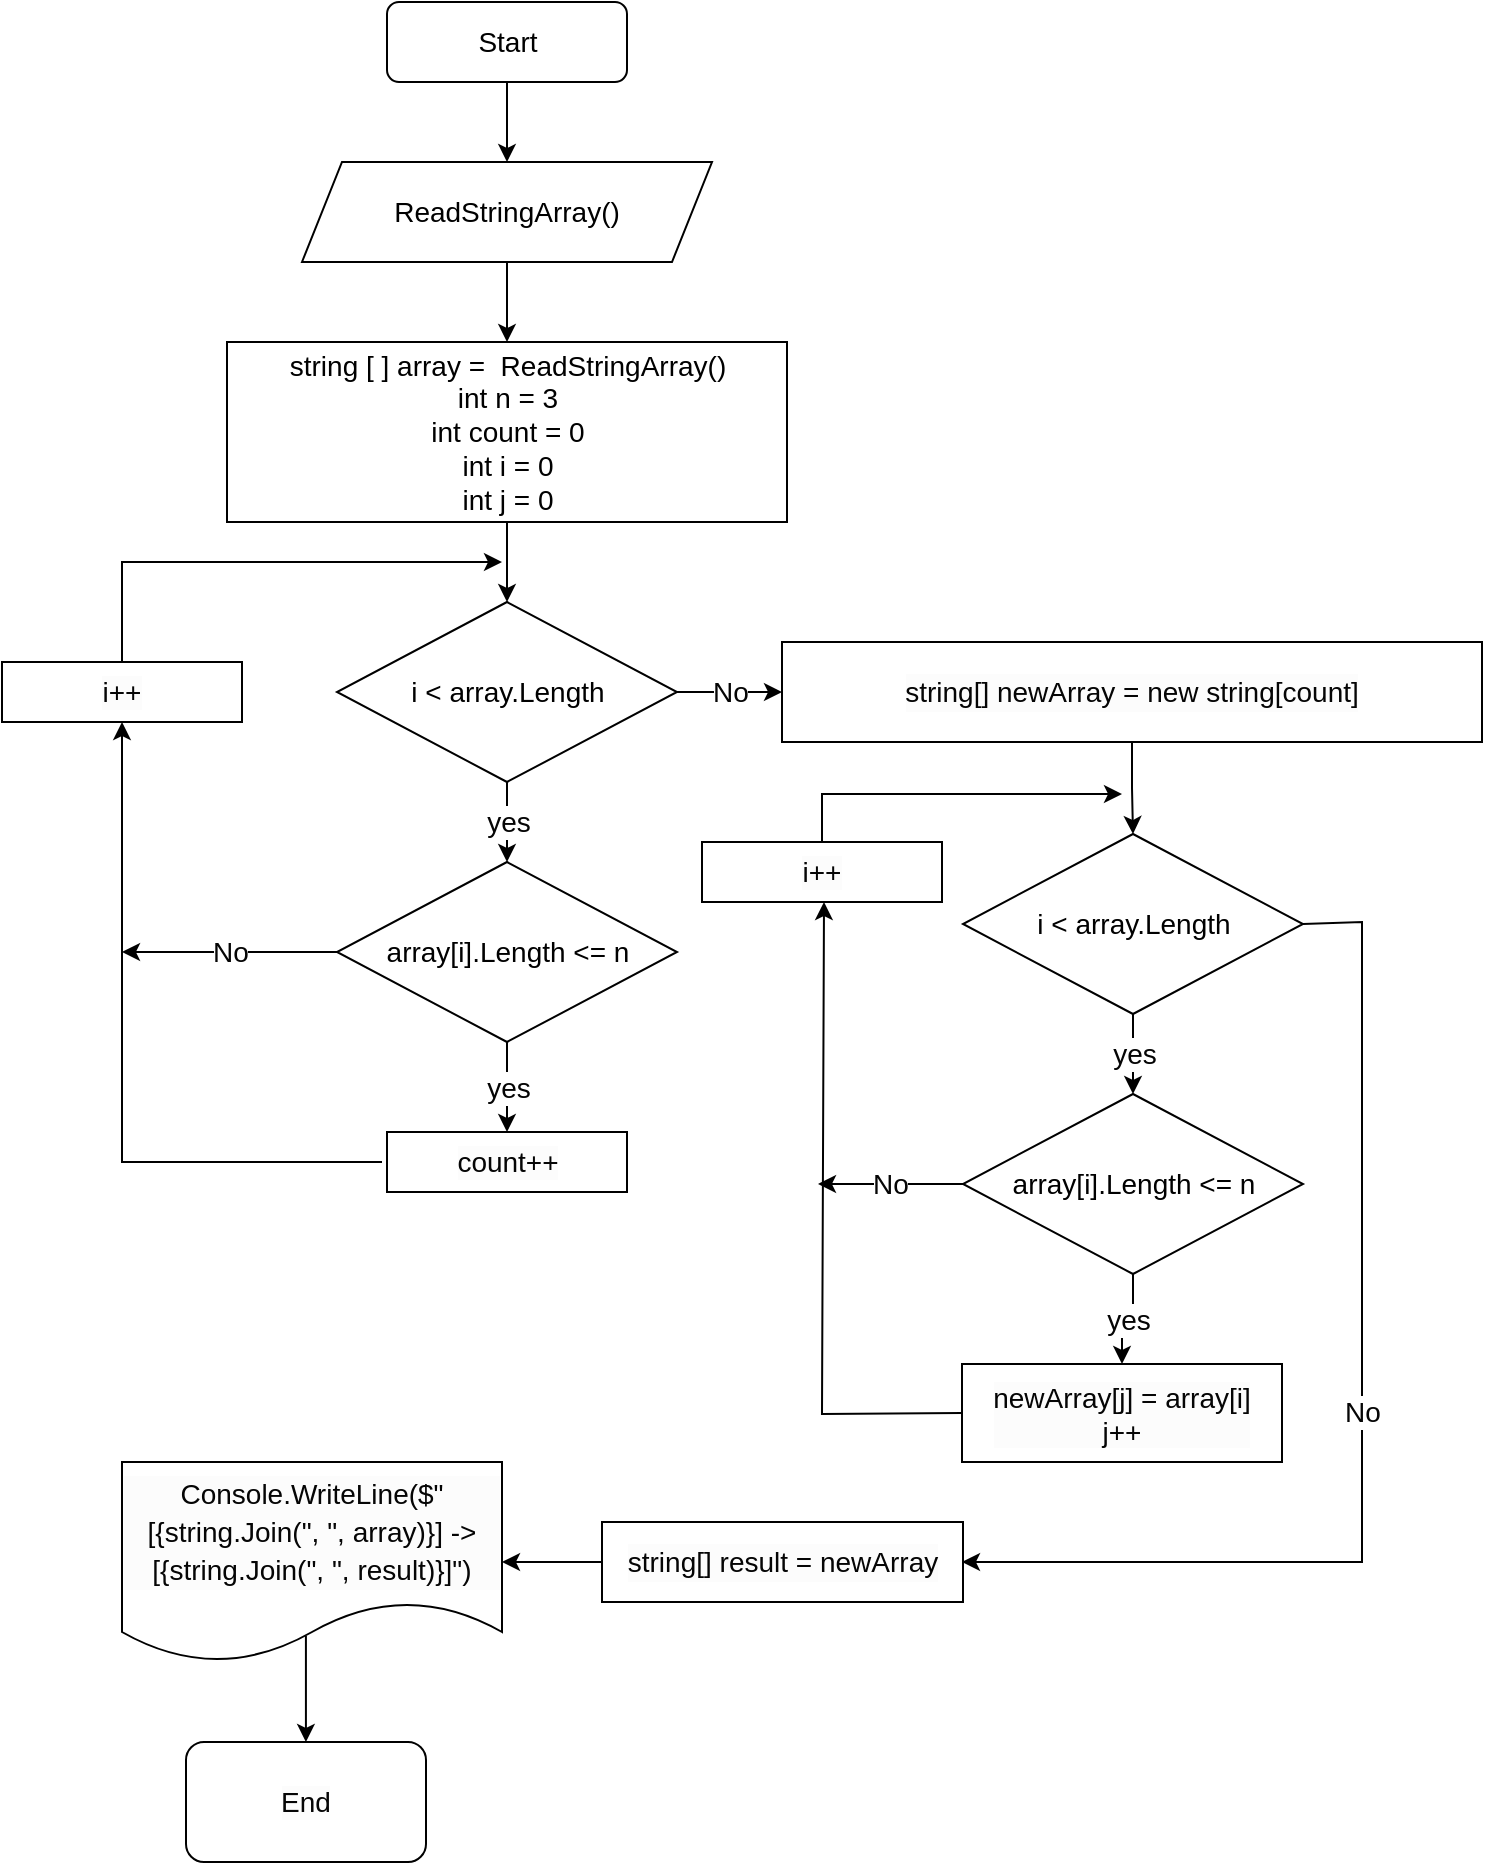 <mxfile version="20.6.2" type="device"><diagram id="1EESD_9UcC5j1xaY-fL7" name="Страница 1"><mxGraphModel dx="782" dy="778" grid="1" gridSize="10" guides="1" tooltips="1" connect="1" arrows="1" fold="1" page="1" pageScale="1" pageWidth="827" pageHeight="1169" math="0" shadow="0"><root><mxCell id="0"/><mxCell id="1" parent="0"/><mxCell id="hSgvVKo1rh4p4yExwH4e-3" value="" style="edgeStyle=orthogonalEdgeStyle;rounded=0;orthogonalLoop=1;jettySize=auto;html=1;" edge="1" parent="1" source="hSgvVKo1rh4p4yExwH4e-1" target="hSgvVKo1rh4p4yExwH4e-2"><mxGeometry relative="1" as="geometry"/></mxCell><mxCell id="hSgvVKo1rh4p4yExwH4e-1" value="&lt;font style=&quot;font-size: 14px;&quot;&gt;Start&lt;/font&gt;" style="rounded=1;whiteSpace=wrap;html=1;" vertex="1" parent="1"><mxGeometry x="232.5" y="20" width="120" height="40" as="geometry"/></mxCell><mxCell id="hSgvVKo1rh4p4yExwH4e-7" value="" style="edgeStyle=orthogonalEdgeStyle;rounded=0;orthogonalLoop=1;jettySize=auto;html=1;fontSize=14;" edge="1" parent="1" source="hSgvVKo1rh4p4yExwH4e-2" target="hSgvVKo1rh4p4yExwH4e-6"><mxGeometry relative="1" as="geometry"/></mxCell><mxCell id="hSgvVKo1rh4p4yExwH4e-2" value="&lt;font style=&quot;font-size: 14px;&quot;&gt;ReadStringArray()&lt;br&gt;&lt;/font&gt;" style="shape=parallelogram;perimeter=parallelogramPerimeter;whiteSpace=wrap;html=1;fixedSize=1;" vertex="1" parent="1"><mxGeometry x="190" y="100" width="205" height="50" as="geometry"/></mxCell><mxCell id="hSgvVKo1rh4p4yExwH4e-9" value="" style="edgeStyle=orthogonalEdgeStyle;rounded=0;orthogonalLoop=1;jettySize=auto;html=1;fontSize=14;fontColor=#050505;" edge="1" parent="1" source="hSgvVKo1rh4p4yExwH4e-6" target="hSgvVKo1rh4p4yExwH4e-8"><mxGeometry relative="1" as="geometry"/></mxCell><mxCell id="hSgvVKo1rh4p4yExwH4e-6" value="string [ ] array =&amp;nbsp;&amp;nbsp;ReadStringArray()&lt;br&gt;int n = 3&lt;br&gt;int count = 0&lt;br&gt;int i = 0&lt;br&gt;int j = 0" style="rounded=0;whiteSpace=wrap;html=1;fontSize=14;" vertex="1" parent="1"><mxGeometry x="152.5" y="190" width="280" height="90" as="geometry"/></mxCell><mxCell id="hSgvVKo1rh4p4yExwH4e-13" value="yes" style="edgeStyle=orthogonalEdgeStyle;rounded=0;orthogonalLoop=1;jettySize=auto;html=1;fontSize=14;fontColor=#050505;" edge="1" parent="1" source="hSgvVKo1rh4p4yExwH4e-8" target="hSgvVKo1rh4p4yExwH4e-12"><mxGeometry relative="1" as="geometry"/></mxCell><mxCell id="hSgvVKo1rh4p4yExwH4e-22" value="No" style="edgeStyle=orthogonalEdgeStyle;rounded=0;orthogonalLoop=1;jettySize=auto;html=1;fontSize=14;fontColor=#050505;" edge="1" parent="1" source="hSgvVKo1rh4p4yExwH4e-8" target="hSgvVKo1rh4p4yExwH4e-21"><mxGeometry relative="1" as="geometry"/></mxCell><mxCell id="hSgvVKo1rh4p4yExwH4e-8" value="&lt;div style=&quot;line-height: 19px;&quot;&gt;i &amp;lt; array.Length&lt;/div&gt;" style="rhombus;whiteSpace=wrap;html=1;fontSize=14;" vertex="1" parent="1"><mxGeometry x="207.5" y="320" width="170" height="90" as="geometry"/></mxCell><mxCell id="hSgvVKo1rh4p4yExwH4e-15" value="yes" style="edgeStyle=orthogonalEdgeStyle;rounded=0;orthogonalLoop=1;jettySize=auto;html=1;fontSize=14;fontColor=#050505;" edge="1" parent="1" source="hSgvVKo1rh4p4yExwH4e-12" target="hSgvVKo1rh4p4yExwH4e-14"><mxGeometry relative="1" as="geometry"/></mxCell><mxCell id="hSgvVKo1rh4p4yExwH4e-12" value="&lt;div style=&quot;line-height: 19px;&quot;&gt;&lt;div style=&quot;line-height: 19px;&quot;&gt;array[i].Length &amp;lt;= n&lt;/div&gt;&lt;/div&gt;" style="rhombus;whiteSpace=wrap;html=1;fontSize=14;" vertex="1" parent="1"><mxGeometry x="207.5" y="450" width="170" height="90" as="geometry"/></mxCell><mxCell id="hSgvVKo1rh4p4yExwH4e-14" value="count++&lt;br&gt;" style="rounded=0;whiteSpace=wrap;html=1;labelBackgroundColor=#FCFCFC;fontSize=14;fontColor=#050505;" vertex="1" parent="1"><mxGeometry x="232.5" y="585" width="120" height="30" as="geometry"/></mxCell><mxCell id="hSgvVKo1rh4p4yExwH4e-16" value="i++" style="rounded=0;whiteSpace=wrap;html=1;labelBackgroundColor=#FCFCFC;fontSize=14;fontColor=#050505;" vertex="1" parent="1"><mxGeometry x="40" y="350" width="120" height="30" as="geometry"/></mxCell><mxCell id="hSgvVKo1rh4p4yExwH4e-18" value="" style="endArrow=classic;html=1;rounded=0;fontSize=14;fontColor=#050505;entryX=0.5;entryY=1;entryDx=0;entryDy=0;" edge="1" parent="1" target="hSgvVKo1rh4p4yExwH4e-16"><mxGeometry width="50" height="50" relative="1" as="geometry"><mxPoint x="230" y="600" as="sourcePoint"/><mxPoint x="310" y="550" as="targetPoint"/><Array as="points"><mxPoint x="100" y="600"/></Array></mxGeometry></mxCell><mxCell id="hSgvVKo1rh4p4yExwH4e-19" value="No" style="endArrow=classic;html=1;rounded=0;fontSize=14;fontColor=#050505;exitX=0;exitY=0.5;exitDx=0;exitDy=0;" edge="1" parent="1" source="hSgvVKo1rh4p4yExwH4e-12"><mxGeometry width="50" height="50" relative="1" as="geometry"><mxPoint x="260" y="600" as="sourcePoint"/><mxPoint x="100" y="495" as="targetPoint"/></mxGeometry></mxCell><mxCell id="hSgvVKo1rh4p4yExwH4e-20" value="" style="endArrow=classic;html=1;rounded=0;fontSize=14;fontColor=#050505;exitX=0.5;exitY=0;exitDx=0;exitDy=0;" edge="1" parent="1" source="hSgvVKo1rh4p4yExwH4e-16"><mxGeometry width="50" height="50" relative="1" as="geometry"><mxPoint x="260" y="600" as="sourcePoint"/><mxPoint x="290" y="300" as="targetPoint"/><Array as="points"><mxPoint x="100" y="300"/></Array></mxGeometry></mxCell><mxCell id="hSgvVKo1rh4p4yExwH4e-33" value="" style="edgeStyle=orthogonalEdgeStyle;rounded=0;orthogonalLoop=1;jettySize=auto;html=1;fontSize=14;fontColor=#050505;" edge="1" parent="1" source="hSgvVKo1rh4p4yExwH4e-21" target="hSgvVKo1rh4p4yExwH4e-25"><mxGeometry relative="1" as="geometry"/></mxCell><mxCell id="hSgvVKo1rh4p4yExwH4e-21" value="&lt;div style=&quot;line-height: 19px;&quot;&gt;string[] newArray = new string[count]&lt;/div&gt;" style="rounded=0;whiteSpace=wrap;html=1;labelBackgroundColor=#FCFCFC;fontSize=14;fontColor=#050505;" vertex="1" parent="1"><mxGeometry x="430" y="340" width="350" height="50" as="geometry"/></mxCell><mxCell id="hSgvVKo1rh4p4yExwH4e-23" value="yes" style="edgeStyle=orthogonalEdgeStyle;rounded=0;orthogonalLoop=1;jettySize=auto;html=1;fontSize=14;fontColor=#050505;" edge="1" parent="1" source="hSgvVKo1rh4p4yExwH4e-25" target="hSgvVKo1rh4p4yExwH4e-27"><mxGeometry relative="1" as="geometry"/></mxCell><mxCell id="hSgvVKo1rh4p4yExwH4e-25" value="&lt;div style=&quot;line-height: 19px;&quot;&gt;i &amp;lt; array.Length&lt;/div&gt;" style="rhombus;whiteSpace=wrap;html=1;fontSize=14;" vertex="1" parent="1"><mxGeometry x="520.5" y="436" width="170" height="90" as="geometry"/></mxCell><mxCell id="hSgvVKo1rh4p4yExwH4e-26" value="yes" style="edgeStyle=orthogonalEdgeStyle;rounded=0;orthogonalLoop=1;jettySize=auto;html=1;fontSize=14;fontColor=#050505;" edge="1" parent="1" source="hSgvVKo1rh4p4yExwH4e-27" target="hSgvVKo1rh4p4yExwH4e-28"><mxGeometry relative="1" as="geometry"/></mxCell><mxCell id="hSgvVKo1rh4p4yExwH4e-27" value="&lt;div style=&quot;line-height: 19px;&quot;&gt;&lt;div style=&quot;line-height: 19px;&quot;&gt;array[i].Length &amp;lt;= n&lt;/div&gt;&lt;/div&gt;" style="rhombus;whiteSpace=wrap;html=1;fontSize=14;" vertex="1" parent="1"><mxGeometry x="520.5" y="566" width="170" height="90" as="geometry"/></mxCell><mxCell id="hSgvVKo1rh4p4yExwH4e-28" value="newArray[j] = array[i]&lt;br&gt;j++" style="rounded=0;whiteSpace=wrap;html=1;labelBackgroundColor=#FCFCFC;fontSize=14;fontColor=#050505;" vertex="1" parent="1"><mxGeometry x="520" y="701" width="160" height="49" as="geometry"/></mxCell><mxCell id="hSgvVKo1rh4p4yExwH4e-29" value="i++" style="rounded=0;whiteSpace=wrap;html=1;labelBackgroundColor=#FCFCFC;fontSize=14;fontColor=#050505;" vertex="1" parent="1"><mxGeometry x="390" y="440" width="120" height="30" as="geometry"/></mxCell><mxCell id="hSgvVKo1rh4p4yExwH4e-30" value="" style="endArrow=classic;html=1;rounded=0;fontSize=14;fontColor=#050505;entryX=0.5;entryY=1;entryDx=0;entryDy=0;exitX=0;exitY=0.5;exitDx=0;exitDy=0;" edge="1" parent="1" source="hSgvVKo1rh4p4yExwH4e-28"><mxGeometry width="50" height="50" relative="1" as="geometry"><mxPoint x="544" y="716" as="sourcePoint"/><mxPoint x="451" y="470" as="targetPoint"/><Array as="points"><mxPoint x="450" y="726"/></Array></mxGeometry></mxCell><mxCell id="hSgvVKo1rh4p4yExwH4e-31" value="No" style="endArrow=classic;html=1;rounded=0;fontSize=14;fontColor=#050505;exitX=0;exitY=0.5;exitDx=0;exitDy=0;" edge="1" parent="1" source="hSgvVKo1rh4p4yExwH4e-27"><mxGeometry width="50" height="50" relative="1" as="geometry"><mxPoint x="573" y="716" as="sourcePoint"/><mxPoint x="448" y="611" as="targetPoint"/></mxGeometry></mxCell><mxCell id="hSgvVKo1rh4p4yExwH4e-32" value="" style="endArrow=classic;html=1;rounded=0;fontSize=14;fontColor=#050505;exitX=0.5;exitY=0;exitDx=0;exitDy=0;" edge="1" parent="1" source="hSgvVKo1rh4p4yExwH4e-29"><mxGeometry width="50" height="50" relative="1" as="geometry"><mxPoint x="448" y="440" as="sourcePoint"/><mxPoint x="600" y="416" as="targetPoint"/><Array as="points"><mxPoint x="450" y="416"/></Array></mxGeometry></mxCell><mxCell id="hSgvVKo1rh4p4yExwH4e-34" style="edgeStyle=orthogonalEdgeStyle;rounded=0;orthogonalLoop=1;jettySize=auto;html=1;exitX=0.5;exitY=1;exitDx=0;exitDy=0;fontSize=14;fontColor=#050505;" edge="1" parent="1" source="hSgvVKo1rh4p4yExwH4e-28" target="hSgvVKo1rh4p4yExwH4e-28"><mxGeometry relative="1" as="geometry"/></mxCell><mxCell id="hSgvVKo1rh4p4yExwH4e-37" value="No" style="endArrow=classic;html=1;rounded=0;fontSize=14;fontColor=#050505;exitX=1;exitY=0.5;exitDx=0;exitDy=0;" edge="1" parent="1" source="hSgvVKo1rh4p4yExwH4e-25"><mxGeometry width="50" height="50" relative="1" as="geometry"><mxPoint x="410" y="490" as="sourcePoint"/><mxPoint x="520" y="800" as="targetPoint"/><Array as="points"><mxPoint x="720" y="480"/><mxPoint x="720" y="800"/></Array></mxGeometry></mxCell><mxCell id="hSgvVKo1rh4p4yExwH4e-40" value="" style="edgeStyle=orthogonalEdgeStyle;rounded=0;orthogonalLoop=1;jettySize=auto;html=1;fontSize=14;fontColor=#050505;" edge="1" parent="1" source="hSgvVKo1rh4p4yExwH4e-38" target="hSgvVKo1rh4p4yExwH4e-39"><mxGeometry relative="1" as="geometry"/></mxCell><mxCell id="hSgvVKo1rh4p4yExwH4e-38" value="&lt;div style=&quot;line-height: 19px;&quot;&gt;&lt;div style=&quot;line-height: 19px;&quot;&gt;string[] result = newArray&lt;/div&gt;&lt;/div&gt;" style="rounded=0;whiteSpace=wrap;html=1;labelBackgroundColor=#FCFCFC;fontSize=14;fontColor=#050505;" vertex="1" parent="1"><mxGeometry x="340" y="780" width="180.5" height="40" as="geometry"/></mxCell><mxCell id="hSgvVKo1rh4p4yExwH4e-42" value="" style="edgeStyle=orthogonalEdgeStyle;rounded=0;orthogonalLoop=1;jettySize=auto;html=1;fontSize=14;fontColor=#050505;exitX=0.484;exitY=0.87;exitDx=0;exitDy=0;exitPerimeter=0;" edge="1" parent="1" source="hSgvVKo1rh4p4yExwH4e-39" target="hSgvVKo1rh4p4yExwH4e-41"><mxGeometry relative="1" as="geometry"/></mxCell><mxCell id="hSgvVKo1rh4p4yExwH4e-39" value="&lt;div style=&quot;line-height: 19px;&quot;&gt;Console.WriteLine($&quot;[{string.Join(&quot;, &quot;, array)}] -&amp;gt; [{string.Join(&quot;, &quot;, result)}]&quot;)&lt;/div&gt;" style="shape=document;whiteSpace=wrap;html=1;boundedLbl=1;labelBackgroundColor=#FCFCFC;fontSize=14;fontColor=#050505;" vertex="1" parent="1"><mxGeometry x="100" y="750" width="190" height="100" as="geometry"/></mxCell><mxCell id="hSgvVKo1rh4p4yExwH4e-41" value="End" style="rounded=1;whiteSpace=wrap;html=1;labelBackgroundColor=#FCFCFC;fontSize=14;fontColor=#050505;" vertex="1" parent="1"><mxGeometry x="132" y="890" width="120" height="60" as="geometry"/></mxCell></root></mxGraphModel></diagram></mxfile>